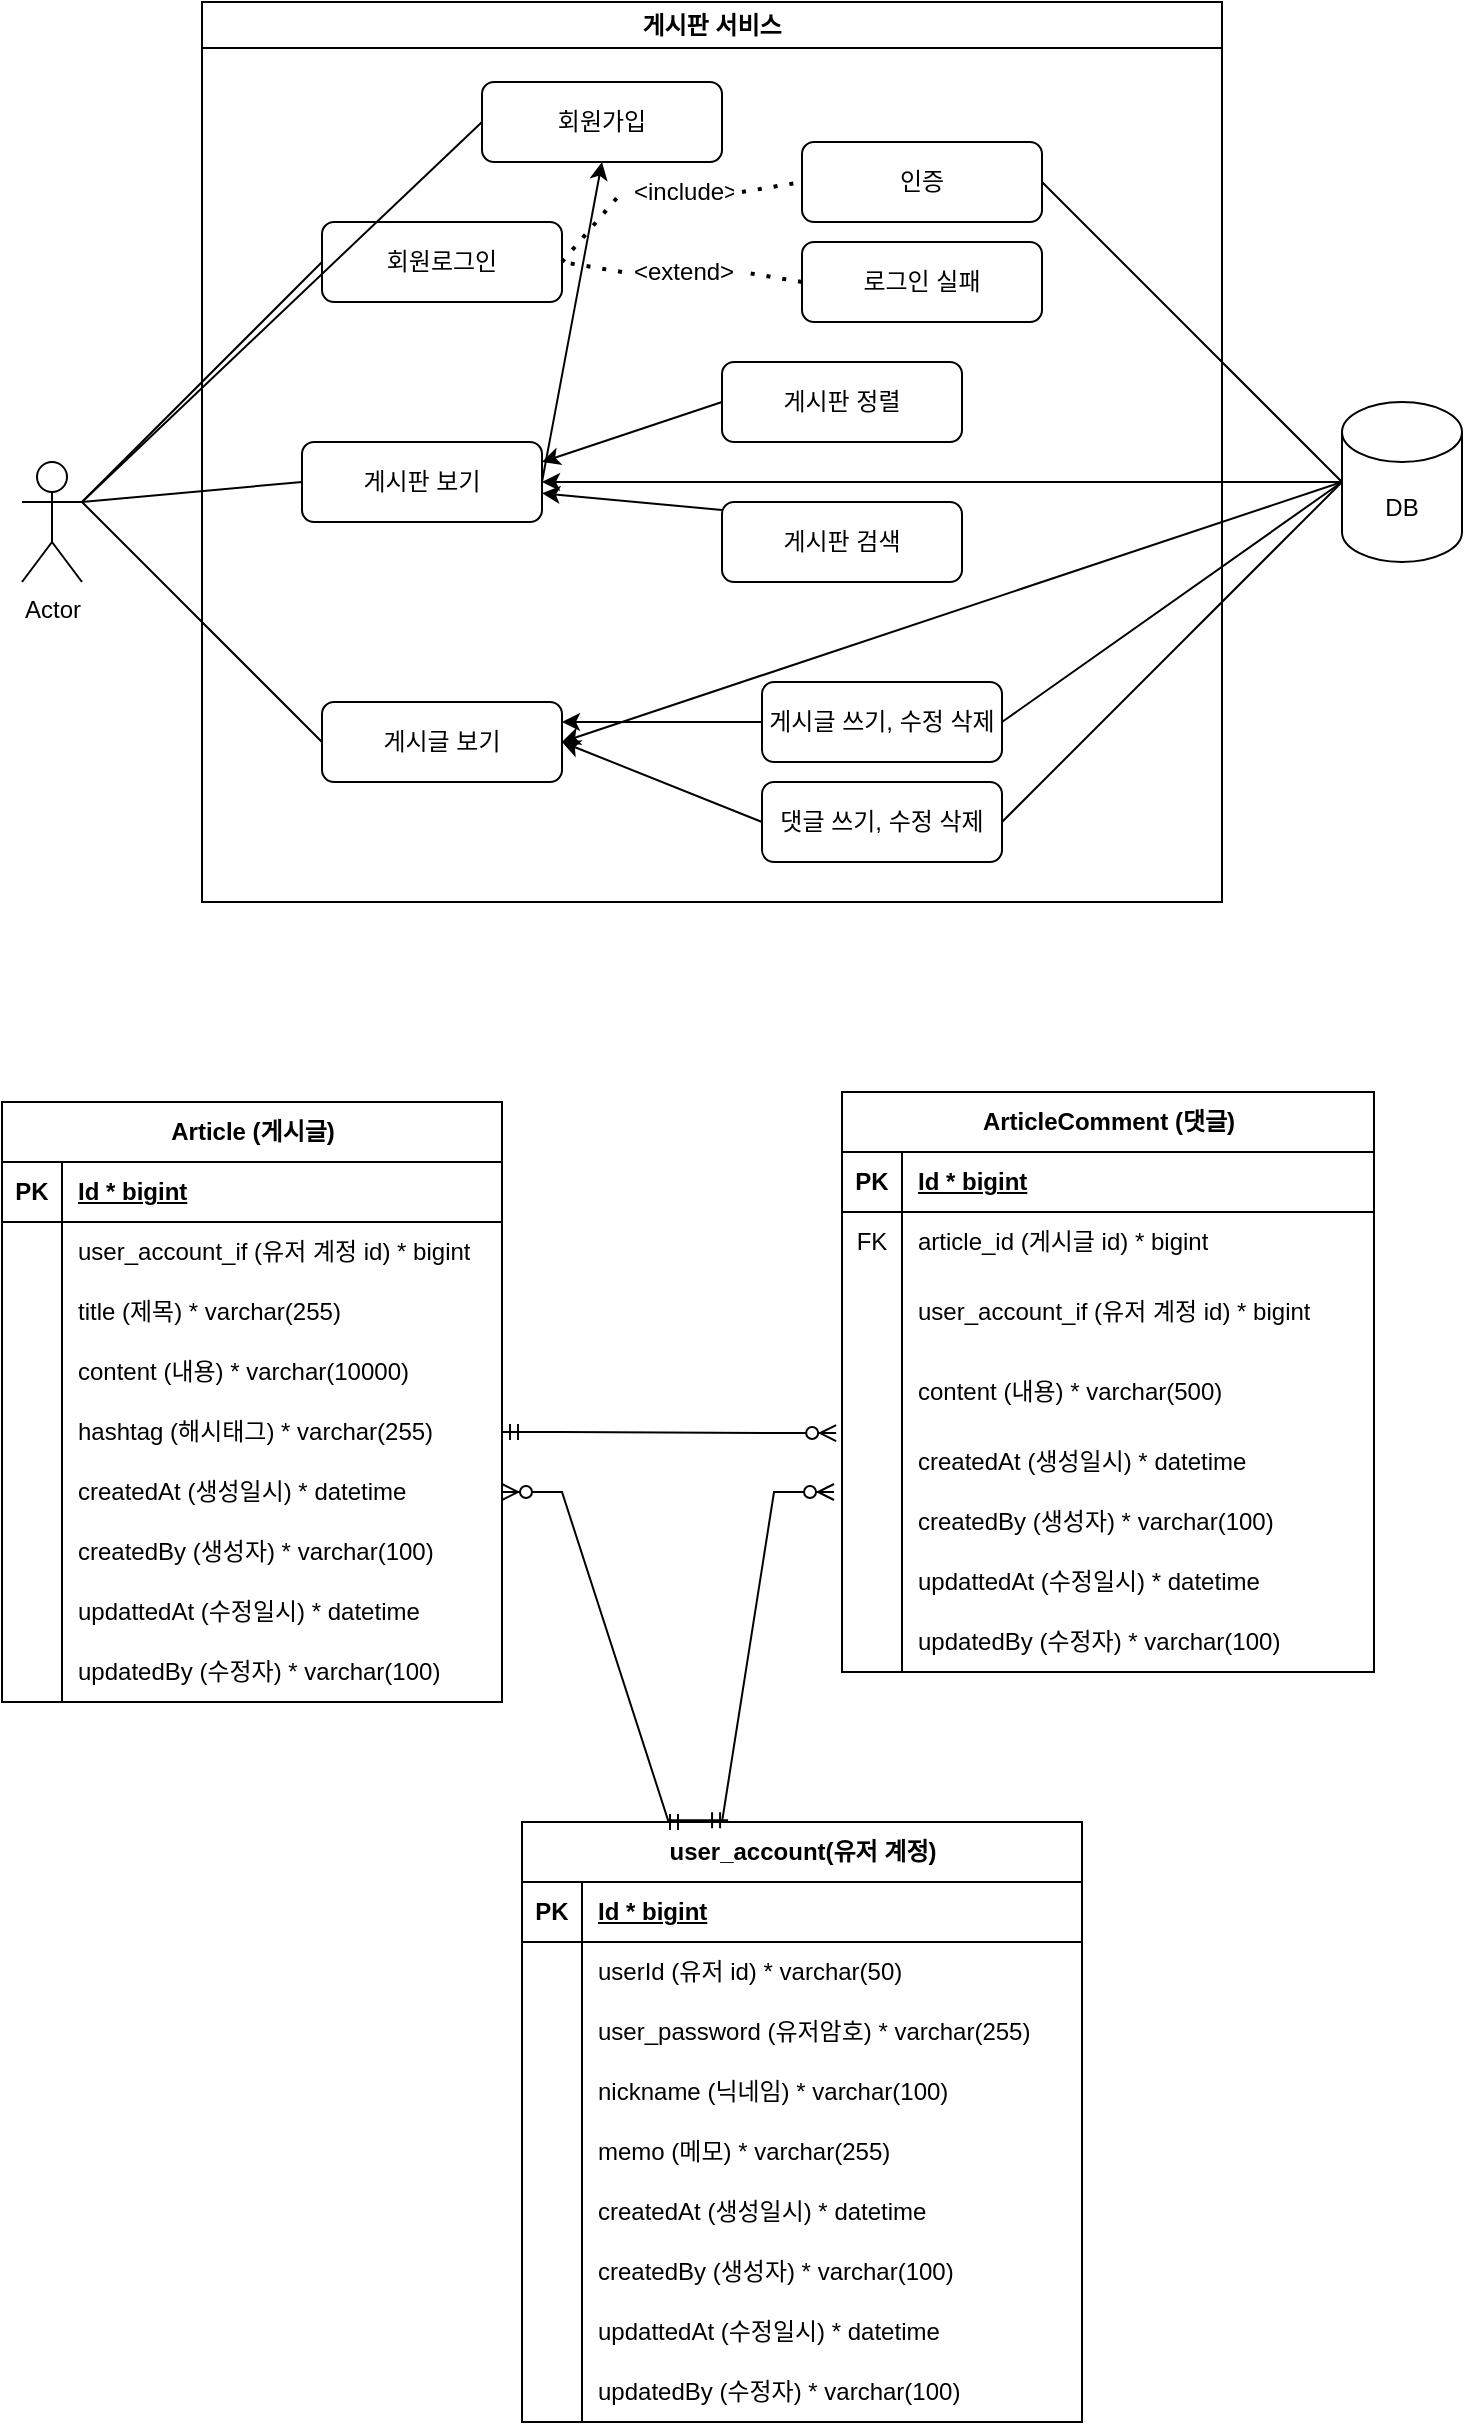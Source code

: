 <mxfile version="24.4.4" type="device">
  <diagram id="IQ_wWsigaF8db5w7CtNz" name="페이지-1">
    <mxGraphModel dx="984" dy="540" grid="1" gridSize="10" guides="1" tooltips="1" connect="1" arrows="1" fold="1" page="1" pageScale="1" pageWidth="827" pageHeight="1169" math="0" shadow="0">
      <root>
        <mxCell id="0" />
        <mxCell id="1" parent="0" />
        <mxCell id="a2yrJ9cz9xJ4PZKkkSbZ-1" value="Actor" style="shape=umlActor;verticalLabelPosition=bottom;verticalAlign=top;html=1;outlineConnect=0;" vertex="1" parent="1">
          <mxGeometry x="70" y="290" width="30" height="60" as="geometry" />
        </mxCell>
        <mxCell id="a2yrJ9cz9xJ4PZKkkSbZ-2" value="게시판 서비스" style="swimlane;whiteSpace=wrap;html=1;" vertex="1" parent="1">
          <mxGeometry x="160" y="60" width="510" height="450" as="geometry" />
        </mxCell>
        <mxCell id="a2yrJ9cz9xJ4PZKkkSbZ-3" value="회원가입" style="rounded=1;whiteSpace=wrap;html=1;" vertex="1" parent="a2yrJ9cz9xJ4PZKkkSbZ-2">
          <mxGeometry x="140" y="40" width="120" height="40" as="geometry" />
        </mxCell>
        <mxCell id="a2yrJ9cz9xJ4PZKkkSbZ-4" value="게시판 보기" style="rounded=1;whiteSpace=wrap;html=1;" vertex="1" parent="a2yrJ9cz9xJ4PZKkkSbZ-2">
          <mxGeometry x="50" y="220" width="120" height="40" as="geometry" />
        </mxCell>
        <mxCell id="a2yrJ9cz9xJ4PZKkkSbZ-5" value="로그인 실패" style="rounded=1;whiteSpace=wrap;html=1;" vertex="1" parent="a2yrJ9cz9xJ4PZKkkSbZ-2">
          <mxGeometry x="300" y="120" width="120" height="40" as="geometry" />
        </mxCell>
        <mxCell id="a2yrJ9cz9xJ4PZKkkSbZ-6" value="인증" style="rounded=1;whiteSpace=wrap;html=1;" vertex="1" parent="a2yrJ9cz9xJ4PZKkkSbZ-2">
          <mxGeometry x="300" y="70" width="120" height="40" as="geometry" />
        </mxCell>
        <mxCell id="a2yrJ9cz9xJ4PZKkkSbZ-7" style="edgeStyle=orthogonalEdgeStyle;rounded=0;orthogonalLoop=1;jettySize=auto;html=1;exitX=0.5;exitY=1;exitDx=0;exitDy=0;" edge="1" parent="a2yrJ9cz9xJ4PZKkkSbZ-2" source="a2yrJ9cz9xJ4PZKkkSbZ-5" target="a2yrJ9cz9xJ4PZKkkSbZ-5">
          <mxGeometry relative="1" as="geometry" />
        </mxCell>
        <mxCell id="a2yrJ9cz9xJ4PZKkkSbZ-14" value="게시판 정렬" style="rounded=1;whiteSpace=wrap;html=1;" vertex="1" parent="a2yrJ9cz9xJ4PZKkkSbZ-2">
          <mxGeometry x="260" y="180" width="120" height="40" as="geometry" />
        </mxCell>
        <mxCell id="a2yrJ9cz9xJ4PZKkkSbZ-15" value="게시판 검색" style="rounded=1;whiteSpace=wrap;html=1;" vertex="1" parent="a2yrJ9cz9xJ4PZKkkSbZ-2">
          <mxGeometry x="260" y="250" width="120" height="40" as="geometry" />
        </mxCell>
        <mxCell id="a2yrJ9cz9xJ4PZKkkSbZ-16" value="게시글 보기" style="rounded=1;whiteSpace=wrap;html=1;" vertex="1" parent="a2yrJ9cz9xJ4PZKkkSbZ-2">
          <mxGeometry x="60" y="350" width="120" height="40" as="geometry" />
        </mxCell>
        <mxCell id="a2yrJ9cz9xJ4PZKkkSbZ-17" value="게시글 쓰기, 수정 삭제" style="rounded=1;whiteSpace=wrap;html=1;" vertex="1" parent="a2yrJ9cz9xJ4PZKkkSbZ-2">
          <mxGeometry x="280" y="340" width="120" height="40" as="geometry" />
        </mxCell>
        <mxCell id="a2yrJ9cz9xJ4PZKkkSbZ-18" value="댓글 쓰기, 수정 삭제" style="rounded=1;whiteSpace=wrap;html=1;" vertex="1" parent="a2yrJ9cz9xJ4PZKkkSbZ-2">
          <mxGeometry x="280" y="390" width="120" height="40" as="geometry" />
        </mxCell>
        <mxCell id="a2yrJ9cz9xJ4PZKkkSbZ-23" value="회원로그인" style="rounded=1;whiteSpace=wrap;html=1;" vertex="1" parent="a2yrJ9cz9xJ4PZKkkSbZ-2">
          <mxGeometry x="60" y="110" width="120" height="40" as="geometry" />
        </mxCell>
        <mxCell id="a2yrJ9cz9xJ4PZKkkSbZ-26" value="" style="endArrow=none;dashed=1;html=1;dashPattern=1 3;strokeWidth=2;rounded=0;exitX=1;exitY=0.5;exitDx=0;exitDy=0;entryX=0;entryY=0.5;entryDx=0;entryDy=0;" edge="1" parent="a2yrJ9cz9xJ4PZKkkSbZ-2" source="a2yrJ9cz9xJ4PZKkkSbZ-27" target="a2yrJ9cz9xJ4PZKkkSbZ-6">
          <mxGeometry width="50" height="50" relative="1" as="geometry">
            <mxPoint x="120" y="250" as="sourcePoint" />
            <mxPoint x="170" y="200" as="targetPoint" />
          </mxGeometry>
        </mxCell>
        <mxCell id="a2yrJ9cz9xJ4PZKkkSbZ-27" value="&amp;lt;include&amp;gt;" style="text;strokeColor=none;fillColor=none;align=left;verticalAlign=middle;spacingLeft=4;spacingRight=4;overflow=hidden;points=[[0,0.5],[1,0.5]];portConstraint=eastwest;rotatable=0;whiteSpace=wrap;html=1;" vertex="1" parent="a2yrJ9cz9xJ4PZKkkSbZ-2">
          <mxGeometry x="210" y="80" width="60" height="30" as="geometry" />
        </mxCell>
        <mxCell id="a2yrJ9cz9xJ4PZKkkSbZ-28" value="" style="endArrow=none;dashed=1;html=1;dashPattern=1 3;strokeWidth=2;rounded=0;exitX=1;exitY=0.5;exitDx=0;exitDy=0;entryX=0;entryY=0.5;entryDx=0;entryDy=0;" edge="1" parent="a2yrJ9cz9xJ4PZKkkSbZ-2" source="a2yrJ9cz9xJ4PZKkkSbZ-23" target="a2yrJ9cz9xJ4PZKkkSbZ-27">
          <mxGeometry width="50" height="50" relative="1" as="geometry">
            <mxPoint x="450" y="170" as="sourcePoint" />
            <mxPoint x="570" y="130" as="targetPoint" />
          </mxGeometry>
        </mxCell>
        <mxCell id="a2yrJ9cz9xJ4PZKkkSbZ-29" value="" style="endArrow=none;dashed=1;html=1;dashPattern=1 3;strokeWidth=2;rounded=0;entryX=1;entryY=0.5;entryDx=0;entryDy=0;exitX=0;exitY=0.5;exitDx=0;exitDy=0;" edge="1" parent="a2yrJ9cz9xJ4PZKkkSbZ-2" source="a2yrJ9cz9xJ4PZKkkSbZ-30" target="a2yrJ9cz9xJ4PZKkkSbZ-23">
          <mxGeometry width="50" height="50" relative="1" as="geometry">
            <mxPoint x="120" y="250" as="sourcePoint" />
            <mxPoint x="170" y="200" as="targetPoint" />
          </mxGeometry>
        </mxCell>
        <mxCell id="a2yrJ9cz9xJ4PZKkkSbZ-30" value="&amp;lt;extend&amp;gt;" style="text;strokeColor=none;fillColor=none;align=left;verticalAlign=middle;spacingLeft=4;spacingRight=4;overflow=hidden;points=[[0,0.5],[1,0.5]];portConstraint=eastwest;rotatable=0;whiteSpace=wrap;html=1;" vertex="1" parent="a2yrJ9cz9xJ4PZKkkSbZ-2">
          <mxGeometry x="210" y="120" width="60" height="30" as="geometry" />
        </mxCell>
        <mxCell id="a2yrJ9cz9xJ4PZKkkSbZ-31" value="" style="endArrow=none;dashed=1;html=1;dashPattern=1 3;strokeWidth=2;rounded=0;entryX=1;entryY=0.5;entryDx=0;entryDy=0;exitX=0;exitY=0.5;exitDx=0;exitDy=0;" edge="1" parent="a2yrJ9cz9xJ4PZKkkSbZ-2" source="a2yrJ9cz9xJ4PZKkkSbZ-5" target="a2yrJ9cz9xJ4PZKkkSbZ-30">
          <mxGeometry width="50" height="50" relative="1" as="geometry">
            <mxPoint x="570" y="180" as="sourcePoint" />
            <mxPoint x="450" y="170" as="targetPoint" />
          </mxGeometry>
        </mxCell>
        <mxCell id="a2yrJ9cz9xJ4PZKkkSbZ-33" value="" style="endArrow=classic;html=1;rounded=0;entryX=0.5;entryY=1;entryDx=0;entryDy=0;exitX=1;exitY=0.5;exitDx=0;exitDy=0;" edge="1" parent="a2yrJ9cz9xJ4PZKkkSbZ-2" source="a2yrJ9cz9xJ4PZKkkSbZ-4" target="a2yrJ9cz9xJ4PZKkkSbZ-3">
          <mxGeometry width="50" height="50" relative="1" as="geometry">
            <mxPoint x="140" y="250" as="sourcePoint" />
            <mxPoint x="190" y="200" as="targetPoint" />
          </mxGeometry>
        </mxCell>
        <mxCell id="a2yrJ9cz9xJ4PZKkkSbZ-36" value="" style="endArrow=classic;html=1;rounded=0;exitX=0;exitY=0.5;exitDx=0;exitDy=0;" edge="1" parent="a2yrJ9cz9xJ4PZKkkSbZ-2" target="a2yrJ9cz9xJ4PZKkkSbZ-4">
          <mxGeometry width="50" height="50" relative="1" as="geometry">
            <mxPoint x="260" y="254" as="sourcePoint" />
            <mxPoint x="180" y="234" as="targetPoint" />
          </mxGeometry>
        </mxCell>
        <mxCell id="a2yrJ9cz9xJ4PZKkkSbZ-35" value="" style="endArrow=classic;html=1;rounded=0;exitX=0;exitY=0.5;exitDx=0;exitDy=0;" edge="1" parent="a2yrJ9cz9xJ4PZKkkSbZ-2" source="a2yrJ9cz9xJ4PZKkkSbZ-14">
          <mxGeometry width="50" height="50" relative="1" as="geometry">
            <mxPoint x="140" y="250" as="sourcePoint" />
            <mxPoint x="170" y="230" as="targetPoint" />
          </mxGeometry>
        </mxCell>
        <mxCell id="a2yrJ9cz9xJ4PZKkkSbZ-37" value="" style="endArrow=classic;html=1;rounded=0;exitX=0;exitY=0.5;exitDx=0;exitDy=0;entryX=1;entryY=0.25;entryDx=0;entryDy=0;" edge="1" parent="a2yrJ9cz9xJ4PZKkkSbZ-2" source="a2yrJ9cz9xJ4PZKkkSbZ-17" target="a2yrJ9cz9xJ4PZKkkSbZ-16">
          <mxGeometry width="50" height="50" relative="1" as="geometry">
            <mxPoint x="160" y="260" as="sourcePoint" />
            <mxPoint x="210" y="210" as="targetPoint" />
          </mxGeometry>
        </mxCell>
        <mxCell id="a2yrJ9cz9xJ4PZKkkSbZ-38" value="" style="endArrow=classic;html=1;rounded=0;exitX=0;exitY=0.5;exitDx=0;exitDy=0;entryX=1;entryY=0.5;entryDx=0;entryDy=0;" edge="1" parent="a2yrJ9cz9xJ4PZKkkSbZ-2" source="a2yrJ9cz9xJ4PZKkkSbZ-18" target="a2yrJ9cz9xJ4PZKkkSbZ-16">
          <mxGeometry width="50" height="50" relative="1" as="geometry">
            <mxPoint x="160" y="260" as="sourcePoint" />
            <mxPoint x="210" y="210" as="targetPoint" />
          </mxGeometry>
        </mxCell>
        <mxCell id="a2yrJ9cz9xJ4PZKkkSbZ-19" value="" style="endArrow=none;html=1;rounded=0;entryX=0;entryY=0.5;entryDx=0;entryDy=0;exitX=1;exitY=0.333;exitDx=0;exitDy=0;exitPerimeter=0;" edge="1" parent="1" source="a2yrJ9cz9xJ4PZKkkSbZ-1" target="a2yrJ9cz9xJ4PZKkkSbZ-3">
          <mxGeometry width="50" height="50" relative="1" as="geometry">
            <mxPoint x="120" y="320" as="sourcePoint" />
            <mxPoint x="370" y="270" as="targetPoint" />
          </mxGeometry>
        </mxCell>
        <mxCell id="a2yrJ9cz9xJ4PZKkkSbZ-20" value="" style="endArrow=none;html=1;rounded=0;exitX=1;exitY=0.333;exitDx=0;exitDy=0;exitPerimeter=0;entryX=0;entryY=0.5;entryDx=0;entryDy=0;" edge="1" parent="1" source="a2yrJ9cz9xJ4PZKkkSbZ-1" target="a2yrJ9cz9xJ4PZKkkSbZ-4">
          <mxGeometry width="50" height="50" relative="1" as="geometry">
            <mxPoint x="120" y="320" as="sourcePoint" />
            <mxPoint x="230" y="320" as="targetPoint" />
          </mxGeometry>
        </mxCell>
        <mxCell id="a2yrJ9cz9xJ4PZKkkSbZ-21" value="" style="endArrow=none;html=1;rounded=0;entryX=0;entryY=0.5;entryDx=0;entryDy=0;" edge="1" parent="1" target="a2yrJ9cz9xJ4PZKkkSbZ-16">
          <mxGeometry width="50" height="50" relative="1" as="geometry">
            <mxPoint x="100" y="310" as="sourcePoint" />
            <mxPoint x="370" y="270" as="targetPoint" />
          </mxGeometry>
        </mxCell>
        <mxCell id="a2yrJ9cz9xJ4PZKkkSbZ-24" value="" style="endArrow=none;html=1;rounded=0;entryX=0;entryY=0.5;entryDx=0;entryDy=0;" edge="1" parent="1" target="a2yrJ9cz9xJ4PZKkkSbZ-23">
          <mxGeometry width="50" height="50" relative="1" as="geometry">
            <mxPoint x="100" y="310" as="sourcePoint" />
            <mxPoint x="370" y="270" as="targetPoint" />
          </mxGeometry>
        </mxCell>
        <mxCell id="a2yrJ9cz9xJ4PZKkkSbZ-46" style="edgeStyle=orthogonalEdgeStyle;rounded=0;orthogonalLoop=1;jettySize=auto;html=1;exitX=0;exitY=0.5;exitDx=0;exitDy=0;exitPerimeter=0;" edge="1" parent="1" source="a2yrJ9cz9xJ4PZKkkSbZ-41">
          <mxGeometry relative="1" as="geometry">
            <mxPoint x="330" y="300" as="targetPoint" />
          </mxGeometry>
        </mxCell>
        <mxCell id="a2yrJ9cz9xJ4PZKkkSbZ-41" value="DB" style="shape=cylinder3;whiteSpace=wrap;html=1;boundedLbl=1;backgroundOutline=1;size=15;" vertex="1" parent="1">
          <mxGeometry x="730" y="260" width="60" height="80" as="geometry" />
        </mxCell>
        <mxCell id="a2yrJ9cz9xJ4PZKkkSbZ-43" value="" style="endArrow=none;html=1;rounded=0;exitX=0;exitY=0.5;exitDx=0;exitDy=0;exitPerimeter=0;entryX=1;entryY=0.5;entryDx=0;entryDy=0;" edge="1" parent="1" source="a2yrJ9cz9xJ4PZKkkSbZ-41" target="a2yrJ9cz9xJ4PZKkkSbZ-6">
          <mxGeometry width="50" height="50" relative="1" as="geometry">
            <mxPoint x="390" y="280" as="sourcePoint" />
            <mxPoint x="440" y="230" as="targetPoint" />
          </mxGeometry>
        </mxCell>
        <mxCell id="a2yrJ9cz9xJ4PZKkkSbZ-47" value="" style="endArrow=classic;html=1;rounded=0;exitX=0;exitY=0.5;exitDx=0;exitDy=0;exitPerimeter=0;entryX=1;entryY=0.5;entryDx=0;entryDy=0;" edge="1" parent="1" source="a2yrJ9cz9xJ4PZKkkSbZ-41" target="a2yrJ9cz9xJ4PZKkkSbZ-16">
          <mxGeometry width="50" height="50" relative="1" as="geometry">
            <mxPoint x="390" y="280" as="sourcePoint" />
            <mxPoint x="440" y="230" as="targetPoint" />
          </mxGeometry>
        </mxCell>
        <mxCell id="a2yrJ9cz9xJ4PZKkkSbZ-48" value="" style="endArrow=none;html=1;rounded=0;exitX=1;exitY=0.5;exitDx=0;exitDy=0;entryX=0;entryY=0.5;entryDx=0;entryDy=0;entryPerimeter=0;" edge="1" parent="1" source="a2yrJ9cz9xJ4PZKkkSbZ-17" target="a2yrJ9cz9xJ4PZKkkSbZ-41">
          <mxGeometry width="50" height="50" relative="1" as="geometry">
            <mxPoint x="390" y="280" as="sourcePoint" />
            <mxPoint x="440" y="230" as="targetPoint" />
          </mxGeometry>
        </mxCell>
        <mxCell id="a2yrJ9cz9xJ4PZKkkSbZ-49" value="" style="endArrow=none;html=1;rounded=0;exitX=1;exitY=0.5;exitDx=0;exitDy=0;entryX=0;entryY=0.5;entryDx=0;entryDy=0;entryPerimeter=0;" edge="1" parent="1" source="a2yrJ9cz9xJ4PZKkkSbZ-18" target="a2yrJ9cz9xJ4PZKkkSbZ-41">
          <mxGeometry width="50" height="50" relative="1" as="geometry">
            <mxPoint x="540" y="390" as="sourcePoint" />
            <mxPoint x="730" y="310" as="targetPoint" />
          </mxGeometry>
        </mxCell>
        <mxCell id="a2yrJ9cz9xJ4PZKkkSbZ-52" value="Article (게시글)" style="shape=table;startSize=30;container=1;collapsible=1;childLayout=tableLayout;fixedRows=1;rowLines=0;fontStyle=1;align=center;resizeLast=1;html=1;" vertex="1" parent="1">
          <mxGeometry x="60" y="610" width="250" height="300" as="geometry" />
        </mxCell>
        <mxCell id="a2yrJ9cz9xJ4PZKkkSbZ-53" value="" style="shape=tableRow;horizontal=0;startSize=0;swimlaneHead=0;swimlaneBody=0;fillColor=none;collapsible=0;dropTarget=0;points=[[0,0.5],[1,0.5]];portConstraint=eastwest;top=0;left=0;right=0;bottom=1;" vertex="1" parent="a2yrJ9cz9xJ4PZKkkSbZ-52">
          <mxGeometry y="30" width="250" height="30" as="geometry" />
        </mxCell>
        <mxCell id="a2yrJ9cz9xJ4PZKkkSbZ-54" value="PK" style="shape=partialRectangle;connectable=0;fillColor=none;top=0;left=0;bottom=0;right=0;fontStyle=1;overflow=hidden;whiteSpace=wrap;html=1;" vertex="1" parent="a2yrJ9cz9xJ4PZKkkSbZ-53">
          <mxGeometry width="30" height="30" as="geometry">
            <mxRectangle width="30" height="30" as="alternateBounds" />
          </mxGeometry>
        </mxCell>
        <mxCell id="a2yrJ9cz9xJ4PZKkkSbZ-55" value="Id * bigint" style="shape=partialRectangle;connectable=0;fillColor=none;top=0;left=0;bottom=0;right=0;align=left;spacingLeft=6;fontStyle=5;overflow=hidden;whiteSpace=wrap;html=1;" vertex="1" parent="a2yrJ9cz9xJ4PZKkkSbZ-53">
          <mxGeometry x="30" width="220" height="30" as="geometry">
            <mxRectangle width="220" height="30" as="alternateBounds" />
          </mxGeometry>
        </mxCell>
        <mxCell id="a2yrJ9cz9xJ4PZKkkSbZ-56" value="" style="shape=tableRow;horizontal=0;startSize=0;swimlaneHead=0;swimlaneBody=0;fillColor=none;collapsible=0;dropTarget=0;points=[[0,0.5],[1,0.5]];portConstraint=eastwest;top=0;left=0;right=0;bottom=0;" vertex="1" parent="a2yrJ9cz9xJ4PZKkkSbZ-52">
          <mxGeometry y="60" width="250" height="30" as="geometry" />
        </mxCell>
        <mxCell id="a2yrJ9cz9xJ4PZKkkSbZ-57" value="" style="shape=partialRectangle;connectable=0;fillColor=none;top=0;left=0;bottom=0;right=0;editable=1;overflow=hidden;whiteSpace=wrap;html=1;" vertex="1" parent="a2yrJ9cz9xJ4PZKkkSbZ-56">
          <mxGeometry width="30" height="30" as="geometry">
            <mxRectangle width="30" height="30" as="alternateBounds" />
          </mxGeometry>
        </mxCell>
        <mxCell id="a2yrJ9cz9xJ4PZKkkSbZ-58" value="user_account_if (유저 계정 id) * bigint" style="shape=partialRectangle;connectable=0;fillColor=none;top=0;left=0;bottom=0;right=0;align=left;spacingLeft=6;overflow=hidden;whiteSpace=wrap;html=1;" vertex="1" parent="a2yrJ9cz9xJ4PZKkkSbZ-56">
          <mxGeometry x="30" width="220" height="30" as="geometry">
            <mxRectangle width="220" height="30" as="alternateBounds" />
          </mxGeometry>
        </mxCell>
        <mxCell id="a2yrJ9cz9xJ4PZKkkSbZ-144" value="" style="shape=tableRow;horizontal=0;startSize=0;swimlaneHead=0;swimlaneBody=0;fillColor=none;collapsible=0;dropTarget=0;points=[[0,0.5],[1,0.5]];portConstraint=eastwest;top=0;left=0;right=0;bottom=0;" vertex="1" parent="a2yrJ9cz9xJ4PZKkkSbZ-52">
          <mxGeometry y="90" width="250" height="30" as="geometry" />
        </mxCell>
        <mxCell id="a2yrJ9cz9xJ4PZKkkSbZ-145" value="" style="shape=partialRectangle;connectable=0;fillColor=none;top=0;left=0;bottom=0;right=0;editable=1;overflow=hidden;whiteSpace=wrap;html=1;" vertex="1" parent="a2yrJ9cz9xJ4PZKkkSbZ-144">
          <mxGeometry width="30" height="30" as="geometry">
            <mxRectangle width="30" height="30" as="alternateBounds" />
          </mxGeometry>
        </mxCell>
        <mxCell id="a2yrJ9cz9xJ4PZKkkSbZ-146" value="title (제목) * varchar(255)" style="shape=partialRectangle;connectable=0;fillColor=none;top=0;left=0;bottom=0;right=0;align=left;spacingLeft=6;overflow=hidden;whiteSpace=wrap;html=1;" vertex="1" parent="a2yrJ9cz9xJ4PZKkkSbZ-144">
          <mxGeometry x="30" width="220" height="30" as="geometry">
            <mxRectangle width="220" height="30" as="alternateBounds" />
          </mxGeometry>
        </mxCell>
        <mxCell id="a2yrJ9cz9xJ4PZKkkSbZ-59" value="" style="shape=tableRow;horizontal=0;startSize=0;swimlaneHead=0;swimlaneBody=0;fillColor=none;collapsible=0;dropTarget=0;points=[[0,0.5],[1,0.5]];portConstraint=eastwest;top=0;left=0;right=0;bottom=0;" vertex="1" parent="a2yrJ9cz9xJ4PZKkkSbZ-52">
          <mxGeometry y="120" width="250" height="30" as="geometry" />
        </mxCell>
        <mxCell id="a2yrJ9cz9xJ4PZKkkSbZ-60" value="" style="shape=partialRectangle;connectable=0;fillColor=none;top=0;left=0;bottom=0;right=0;editable=1;overflow=hidden;whiteSpace=wrap;html=1;" vertex="1" parent="a2yrJ9cz9xJ4PZKkkSbZ-59">
          <mxGeometry width="30" height="30" as="geometry">
            <mxRectangle width="30" height="30" as="alternateBounds" />
          </mxGeometry>
        </mxCell>
        <mxCell id="a2yrJ9cz9xJ4PZKkkSbZ-61" value="content (내용) * varchar(10000)" style="shape=partialRectangle;connectable=0;fillColor=none;top=0;left=0;bottom=0;right=0;align=left;spacingLeft=6;overflow=hidden;whiteSpace=wrap;html=1;" vertex="1" parent="a2yrJ9cz9xJ4PZKkkSbZ-59">
          <mxGeometry x="30" width="220" height="30" as="geometry">
            <mxRectangle width="220" height="30" as="alternateBounds" />
          </mxGeometry>
        </mxCell>
        <mxCell id="a2yrJ9cz9xJ4PZKkkSbZ-62" value="" style="shape=tableRow;horizontal=0;startSize=0;swimlaneHead=0;swimlaneBody=0;fillColor=none;collapsible=0;dropTarget=0;points=[[0,0.5],[1,0.5]];portConstraint=eastwest;top=0;left=0;right=0;bottom=0;" vertex="1" parent="a2yrJ9cz9xJ4PZKkkSbZ-52">
          <mxGeometry y="150" width="250" height="30" as="geometry" />
        </mxCell>
        <mxCell id="a2yrJ9cz9xJ4PZKkkSbZ-63" value="" style="shape=partialRectangle;connectable=0;fillColor=none;top=0;left=0;bottom=0;right=0;editable=1;overflow=hidden;whiteSpace=wrap;html=1;" vertex="1" parent="a2yrJ9cz9xJ4PZKkkSbZ-62">
          <mxGeometry width="30" height="30" as="geometry">
            <mxRectangle width="30" height="30" as="alternateBounds" />
          </mxGeometry>
        </mxCell>
        <mxCell id="a2yrJ9cz9xJ4PZKkkSbZ-64" value="hashtag (해시태그) * varchar(255)" style="shape=partialRectangle;connectable=0;fillColor=none;top=0;left=0;bottom=0;right=0;align=left;spacingLeft=6;overflow=hidden;whiteSpace=wrap;html=1;" vertex="1" parent="a2yrJ9cz9xJ4PZKkkSbZ-62">
          <mxGeometry x="30" width="220" height="30" as="geometry">
            <mxRectangle width="220" height="30" as="alternateBounds" />
          </mxGeometry>
        </mxCell>
        <mxCell id="a2yrJ9cz9xJ4PZKkkSbZ-65" value="" style="shape=tableRow;horizontal=0;startSize=0;swimlaneHead=0;swimlaneBody=0;fillColor=none;collapsible=0;dropTarget=0;points=[[0,0.5],[1,0.5]];portConstraint=eastwest;top=0;left=0;right=0;bottom=0;" vertex="1" parent="a2yrJ9cz9xJ4PZKkkSbZ-52">
          <mxGeometry y="180" width="250" height="30" as="geometry" />
        </mxCell>
        <mxCell id="a2yrJ9cz9xJ4PZKkkSbZ-66" value="" style="shape=partialRectangle;connectable=0;fillColor=none;top=0;left=0;bottom=0;right=0;editable=1;overflow=hidden;whiteSpace=wrap;html=1;" vertex="1" parent="a2yrJ9cz9xJ4PZKkkSbZ-65">
          <mxGeometry width="30" height="30" as="geometry">
            <mxRectangle width="30" height="30" as="alternateBounds" />
          </mxGeometry>
        </mxCell>
        <mxCell id="a2yrJ9cz9xJ4PZKkkSbZ-67" value="createdAt (생성일시) * datetime" style="shape=partialRectangle;connectable=0;fillColor=none;top=0;left=0;bottom=0;right=0;align=left;spacingLeft=6;overflow=hidden;whiteSpace=wrap;html=1;" vertex="1" parent="a2yrJ9cz9xJ4PZKkkSbZ-65">
          <mxGeometry x="30" width="220" height="30" as="geometry">
            <mxRectangle width="220" height="30" as="alternateBounds" />
          </mxGeometry>
        </mxCell>
        <mxCell id="a2yrJ9cz9xJ4PZKkkSbZ-68" value="" style="shape=tableRow;horizontal=0;startSize=0;swimlaneHead=0;swimlaneBody=0;fillColor=none;collapsible=0;dropTarget=0;points=[[0,0.5],[1,0.5]];portConstraint=eastwest;top=0;left=0;right=0;bottom=0;" vertex="1" parent="a2yrJ9cz9xJ4PZKkkSbZ-52">
          <mxGeometry y="210" width="250" height="30" as="geometry" />
        </mxCell>
        <mxCell id="a2yrJ9cz9xJ4PZKkkSbZ-69" value="" style="shape=partialRectangle;connectable=0;fillColor=none;top=0;left=0;bottom=0;right=0;editable=1;overflow=hidden;whiteSpace=wrap;html=1;" vertex="1" parent="a2yrJ9cz9xJ4PZKkkSbZ-68">
          <mxGeometry width="30" height="30" as="geometry">
            <mxRectangle width="30" height="30" as="alternateBounds" />
          </mxGeometry>
        </mxCell>
        <mxCell id="a2yrJ9cz9xJ4PZKkkSbZ-70" value="createdBy (생성자) * varchar(100)" style="shape=partialRectangle;connectable=0;fillColor=none;top=0;left=0;bottom=0;right=0;align=left;spacingLeft=6;overflow=hidden;whiteSpace=wrap;html=1;" vertex="1" parent="a2yrJ9cz9xJ4PZKkkSbZ-68">
          <mxGeometry x="30" width="220" height="30" as="geometry">
            <mxRectangle width="220" height="30" as="alternateBounds" />
          </mxGeometry>
        </mxCell>
        <mxCell id="a2yrJ9cz9xJ4PZKkkSbZ-71" value="" style="shape=tableRow;horizontal=0;startSize=0;swimlaneHead=0;swimlaneBody=0;fillColor=none;collapsible=0;dropTarget=0;points=[[0,0.5],[1,0.5]];portConstraint=eastwest;top=0;left=0;right=0;bottom=0;" vertex="1" parent="a2yrJ9cz9xJ4PZKkkSbZ-52">
          <mxGeometry y="240" width="250" height="30" as="geometry" />
        </mxCell>
        <mxCell id="a2yrJ9cz9xJ4PZKkkSbZ-72" value="" style="shape=partialRectangle;connectable=0;fillColor=none;top=0;left=0;bottom=0;right=0;editable=1;overflow=hidden;whiteSpace=wrap;html=1;" vertex="1" parent="a2yrJ9cz9xJ4PZKkkSbZ-71">
          <mxGeometry width="30" height="30" as="geometry">
            <mxRectangle width="30" height="30" as="alternateBounds" />
          </mxGeometry>
        </mxCell>
        <mxCell id="a2yrJ9cz9xJ4PZKkkSbZ-73" value="updattedAt (수정일시) * datetime" style="shape=partialRectangle;connectable=0;fillColor=none;top=0;left=0;bottom=0;right=0;align=left;spacingLeft=6;overflow=hidden;whiteSpace=wrap;html=1;" vertex="1" parent="a2yrJ9cz9xJ4PZKkkSbZ-71">
          <mxGeometry x="30" width="220" height="30" as="geometry">
            <mxRectangle width="220" height="30" as="alternateBounds" />
          </mxGeometry>
        </mxCell>
        <mxCell id="a2yrJ9cz9xJ4PZKkkSbZ-74" value="" style="shape=tableRow;horizontal=0;startSize=0;swimlaneHead=0;swimlaneBody=0;fillColor=none;collapsible=0;dropTarget=0;points=[[0,0.5],[1,0.5]];portConstraint=eastwest;top=0;left=0;right=0;bottom=0;" vertex="1" parent="a2yrJ9cz9xJ4PZKkkSbZ-52">
          <mxGeometry y="270" width="250" height="30" as="geometry" />
        </mxCell>
        <mxCell id="a2yrJ9cz9xJ4PZKkkSbZ-75" value="" style="shape=partialRectangle;connectable=0;fillColor=none;top=0;left=0;bottom=0;right=0;editable=1;overflow=hidden;whiteSpace=wrap;html=1;" vertex="1" parent="a2yrJ9cz9xJ4PZKkkSbZ-74">
          <mxGeometry width="30" height="30" as="geometry">
            <mxRectangle width="30" height="30" as="alternateBounds" />
          </mxGeometry>
        </mxCell>
        <mxCell id="a2yrJ9cz9xJ4PZKkkSbZ-76" value="updatedBy (수정자) * varchar(100)" style="shape=partialRectangle;connectable=0;fillColor=none;top=0;left=0;bottom=0;right=0;align=left;spacingLeft=6;overflow=hidden;whiteSpace=wrap;html=1;" vertex="1" parent="a2yrJ9cz9xJ4PZKkkSbZ-74">
          <mxGeometry x="30" width="220" height="30" as="geometry">
            <mxRectangle width="220" height="30" as="alternateBounds" />
          </mxGeometry>
        </mxCell>
        <mxCell id="a2yrJ9cz9xJ4PZKkkSbZ-77" value="ArticleComment (댓글)" style="shape=table;startSize=30;container=1;collapsible=1;childLayout=tableLayout;fixedRows=1;rowLines=0;fontStyle=1;align=center;resizeLast=1;html=1;" vertex="1" parent="1">
          <mxGeometry x="480" y="605" width="266" height="290" as="geometry" />
        </mxCell>
        <mxCell id="a2yrJ9cz9xJ4PZKkkSbZ-78" value="" style="shape=tableRow;horizontal=0;startSize=0;swimlaneHead=0;swimlaneBody=0;fillColor=none;collapsible=0;dropTarget=0;points=[[0,0.5],[1,0.5]];portConstraint=eastwest;top=0;left=0;right=0;bottom=1;" vertex="1" parent="a2yrJ9cz9xJ4PZKkkSbZ-77">
          <mxGeometry y="30" width="266" height="30" as="geometry" />
        </mxCell>
        <mxCell id="a2yrJ9cz9xJ4PZKkkSbZ-79" value="PK" style="shape=partialRectangle;connectable=0;fillColor=none;top=0;left=0;bottom=0;right=0;fontStyle=1;overflow=hidden;whiteSpace=wrap;html=1;" vertex="1" parent="a2yrJ9cz9xJ4PZKkkSbZ-78">
          <mxGeometry width="30" height="30" as="geometry">
            <mxRectangle width="30" height="30" as="alternateBounds" />
          </mxGeometry>
        </mxCell>
        <mxCell id="a2yrJ9cz9xJ4PZKkkSbZ-80" value="Id * bigint" style="shape=partialRectangle;connectable=0;fillColor=none;top=0;left=0;bottom=0;right=0;align=left;spacingLeft=6;fontStyle=5;overflow=hidden;whiteSpace=wrap;html=1;" vertex="1" parent="a2yrJ9cz9xJ4PZKkkSbZ-78">
          <mxGeometry x="30" width="236" height="30" as="geometry">
            <mxRectangle width="236" height="30" as="alternateBounds" />
          </mxGeometry>
        </mxCell>
        <mxCell id="a2yrJ9cz9xJ4PZKkkSbZ-81" value="" style="shape=tableRow;horizontal=0;startSize=0;swimlaneHead=0;swimlaneBody=0;fillColor=none;collapsible=0;dropTarget=0;points=[[0,0.5],[1,0.5]];portConstraint=eastwest;top=0;left=0;right=0;bottom=0;" vertex="1" parent="a2yrJ9cz9xJ4PZKkkSbZ-77">
          <mxGeometry y="60" width="266" height="30" as="geometry" />
        </mxCell>
        <mxCell id="a2yrJ9cz9xJ4PZKkkSbZ-82" value="FK" style="shape=partialRectangle;connectable=0;fillColor=none;top=0;left=0;bottom=0;right=0;editable=1;overflow=hidden;whiteSpace=wrap;html=1;" vertex="1" parent="a2yrJ9cz9xJ4PZKkkSbZ-81">
          <mxGeometry width="30" height="30" as="geometry">
            <mxRectangle width="30" height="30" as="alternateBounds" />
          </mxGeometry>
        </mxCell>
        <mxCell id="a2yrJ9cz9xJ4PZKkkSbZ-83" value="article_id (게시글 id) * bigint" style="shape=partialRectangle;connectable=0;fillColor=none;top=0;left=0;bottom=0;right=0;align=left;spacingLeft=6;overflow=hidden;whiteSpace=wrap;html=1;" vertex="1" parent="a2yrJ9cz9xJ4PZKkkSbZ-81">
          <mxGeometry x="30" width="236" height="30" as="geometry">
            <mxRectangle width="236" height="30" as="alternateBounds" />
          </mxGeometry>
        </mxCell>
        <mxCell id="a2yrJ9cz9xJ4PZKkkSbZ-84" value="" style="shape=tableRow;horizontal=0;startSize=0;swimlaneHead=0;swimlaneBody=0;fillColor=none;collapsible=0;dropTarget=0;points=[[0,0.5],[1,0.5]];portConstraint=eastwest;top=0;left=0;right=0;bottom=0;" vertex="1" parent="a2yrJ9cz9xJ4PZKkkSbZ-77">
          <mxGeometry y="90" width="266" height="40" as="geometry" />
        </mxCell>
        <mxCell id="a2yrJ9cz9xJ4PZKkkSbZ-85" value="" style="shape=partialRectangle;connectable=0;fillColor=none;top=0;left=0;bottom=0;right=0;editable=1;overflow=hidden;whiteSpace=wrap;html=1;" vertex="1" parent="a2yrJ9cz9xJ4PZKkkSbZ-84">
          <mxGeometry width="30" height="40" as="geometry">
            <mxRectangle width="30" height="40" as="alternateBounds" />
          </mxGeometry>
        </mxCell>
        <mxCell id="a2yrJ9cz9xJ4PZKkkSbZ-86" value="user_account_if (유저 계정 id) * bigint" style="shape=partialRectangle;connectable=0;fillColor=none;top=0;left=0;bottom=0;right=0;align=left;spacingLeft=6;overflow=hidden;whiteSpace=wrap;html=1;" vertex="1" parent="a2yrJ9cz9xJ4PZKkkSbZ-84">
          <mxGeometry x="30" width="236" height="40" as="geometry">
            <mxRectangle width="236" height="40" as="alternateBounds" />
          </mxGeometry>
        </mxCell>
        <mxCell id="a2yrJ9cz9xJ4PZKkkSbZ-147" value="" style="shape=tableRow;horizontal=0;startSize=0;swimlaneHead=0;swimlaneBody=0;fillColor=none;collapsible=0;dropTarget=0;points=[[0,0.5],[1,0.5]];portConstraint=eastwest;top=0;left=0;right=0;bottom=0;" vertex="1" parent="a2yrJ9cz9xJ4PZKkkSbZ-77">
          <mxGeometry y="130" width="266" height="40" as="geometry" />
        </mxCell>
        <mxCell id="a2yrJ9cz9xJ4PZKkkSbZ-148" value="" style="shape=partialRectangle;connectable=0;fillColor=none;top=0;left=0;bottom=0;right=0;editable=1;overflow=hidden;whiteSpace=wrap;html=1;" vertex="1" parent="a2yrJ9cz9xJ4PZKkkSbZ-147">
          <mxGeometry width="30" height="40" as="geometry">
            <mxRectangle width="30" height="40" as="alternateBounds" />
          </mxGeometry>
        </mxCell>
        <mxCell id="a2yrJ9cz9xJ4PZKkkSbZ-149" value="content (내용) * varchar(500)" style="shape=partialRectangle;connectable=0;fillColor=none;top=0;left=0;bottom=0;right=0;align=left;spacingLeft=6;overflow=hidden;whiteSpace=wrap;html=1;" vertex="1" parent="a2yrJ9cz9xJ4PZKkkSbZ-147">
          <mxGeometry x="30" width="236" height="40" as="geometry">
            <mxRectangle width="236" height="40" as="alternateBounds" />
          </mxGeometry>
        </mxCell>
        <mxCell id="a2yrJ9cz9xJ4PZKkkSbZ-90" value="" style="shape=tableRow;horizontal=0;startSize=0;swimlaneHead=0;swimlaneBody=0;fillColor=none;collapsible=0;dropTarget=0;points=[[0,0.5],[1,0.5]];portConstraint=eastwest;top=0;left=0;right=0;bottom=0;" vertex="1" parent="a2yrJ9cz9xJ4PZKkkSbZ-77">
          <mxGeometry y="170" width="266" height="30" as="geometry" />
        </mxCell>
        <mxCell id="a2yrJ9cz9xJ4PZKkkSbZ-91" value="" style="shape=partialRectangle;connectable=0;fillColor=none;top=0;left=0;bottom=0;right=0;editable=1;overflow=hidden;whiteSpace=wrap;html=1;" vertex="1" parent="a2yrJ9cz9xJ4PZKkkSbZ-90">
          <mxGeometry width="30" height="30" as="geometry">
            <mxRectangle width="30" height="30" as="alternateBounds" />
          </mxGeometry>
        </mxCell>
        <mxCell id="a2yrJ9cz9xJ4PZKkkSbZ-92" value="createdAt (생성일시) * datetime" style="shape=partialRectangle;connectable=0;fillColor=none;top=0;left=0;bottom=0;right=0;align=left;spacingLeft=6;overflow=hidden;whiteSpace=wrap;html=1;" vertex="1" parent="a2yrJ9cz9xJ4PZKkkSbZ-90">
          <mxGeometry x="30" width="236" height="30" as="geometry">
            <mxRectangle width="236" height="30" as="alternateBounds" />
          </mxGeometry>
        </mxCell>
        <mxCell id="a2yrJ9cz9xJ4PZKkkSbZ-93" value="" style="shape=tableRow;horizontal=0;startSize=0;swimlaneHead=0;swimlaneBody=0;fillColor=none;collapsible=0;dropTarget=0;points=[[0,0.5],[1,0.5]];portConstraint=eastwest;top=0;left=0;right=0;bottom=0;" vertex="1" parent="a2yrJ9cz9xJ4PZKkkSbZ-77">
          <mxGeometry y="200" width="266" height="30" as="geometry" />
        </mxCell>
        <mxCell id="a2yrJ9cz9xJ4PZKkkSbZ-94" value="" style="shape=partialRectangle;connectable=0;fillColor=none;top=0;left=0;bottom=0;right=0;editable=1;overflow=hidden;whiteSpace=wrap;html=1;" vertex="1" parent="a2yrJ9cz9xJ4PZKkkSbZ-93">
          <mxGeometry width="30" height="30" as="geometry">
            <mxRectangle width="30" height="30" as="alternateBounds" />
          </mxGeometry>
        </mxCell>
        <mxCell id="a2yrJ9cz9xJ4PZKkkSbZ-95" value="createdBy (생성자) * varchar(100)" style="shape=partialRectangle;connectable=0;fillColor=none;top=0;left=0;bottom=0;right=0;align=left;spacingLeft=6;overflow=hidden;whiteSpace=wrap;html=1;" vertex="1" parent="a2yrJ9cz9xJ4PZKkkSbZ-93">
          <mxGeometry x="30" width="236" height="30" as="geometry">
            <mxRectangle width="236" height="30" as="alternateBounds" />
          </mxGeometry>
        </mxCell>
        <mxCell id="a2yrJ9cz9xJ4PZKkkSbZ-96" value="" style="shape=tableRow;horizontal=0;startSize=0;swimlaneHead=0;swimlaneBody=0;fillColor=none;collapsible=0;dropTarget=0;points=[[0,0.5],[1,0.5]];portConstraint=eastwest;top=0;left=0;right=0;bottom=0;" vertex="1" parent="a2yrJ9cz9xJ4PZKkkSbZ-77">
          <mxGeometry y="230" width="266" height="30" as="geometry" />
        </mxCell>
        <mxCell id="a2yrJ9cz9xJ4PZKkkSbZ-97" value="" style="shape=partialRectangle;connectable=0;fillColor=none;top=0;left=0;bottom=0;right=0;editable=1;overflow=hidden;whiteSpace=wrap;html=1;" vertex="1" parent="a2yrJ9cz9xJ4PZKkkSbZ-96">
          <mxGeometry width="30" height="30" as="geometry">
            <mxRectangle width="30" height="30" as="alternateBounds" />
          </mxGeometry>
        </mxCell>
        <mxCell id="a2yrJ9cz9xJ4PZKkkSbZ-98" value="updattedAt (수정일시) * datetime" style="shape=partialRectangle;connectable=0;fillColor=none;top=0;left=0;bottom=0;right=0;align=left;spacingLeft=6;overflow=hidden;whiteSpace=wrap;html=1;" vertex="1" parent="a2yrJ9cz9xJ4PZKkkSbZ-96">
          <mxGeometry x="30" width="236" height="30" as="geometry">
            <mxRectangle width="236" height="30" as="alternateBounds" />
          </mxGeometry>
        </mxCell>
        <mxCell id="a2yrJ9cz9xJ4PZKkkSbZ-99" value="" style="shape=tableRow;horizontal=0;startSize=0;swimlaneHead=0;swimlaneBody=0;fillColor=none;collapsible=0;dropTarget=0;points=[[0,0.5],[1,0.5]];portConstraint=eastwest;top=0;left=0;right=0;bottom=0;" vertex="1" parent="a2yrJ9cz9xJ4PZKkkSbZ-77">
          <mxGeometry y="260" width="266" height="30" as="geometry" />
        </mxCell>
        <mxCell id="a2yrJ9cz9xJ4PZKkkSbZ-100" value="" style="shape=partialRectangle;connectable=0;fillColor=none;top=0;left=0;bottom=0;right=0;editable=1;overflow=hidden;whiteSpace=wrap;html=1;" vertex="1" parent="a2yrJ9cz9xJ4PZKkkSbZ-99">
          <mxGeometry width="30" height="30" as="geometry">
            <mxRectangle width="30" height="30" as="alternateBounds" />
          </mxGeometry>
        </mxCell>
        <mxCell id="a2yrJ9cz9xJ4PZKkkSbZ-101" value="updatedBy (수정자) * varchar(100)" style="shape=partialRectangle;connectable=0;fillColor=none;top=0;left=0;bottom=0;right=0;align=left;spacingLeft=6;overflow=hidden;whiteSpace=wrap;html=1;" vertex="1" parent="a2yrJ9cz9xJ4PZKkkSbZ-99">
          <mxGeometry x="30" width="236" height="30" as="geometry">
            <mxRectangle width="236" height="30" as="alternateBounds" />
          </mxGeometry>
        </mxCell>
        <mxCell id="a2yrJ9cz9xJ4PZKkkSbZ-102" value="" style="edgeStyle=entityRelationEdgeStyle;fontSize=12;html=1;endArrow=ERzeroToMany;startArrow=ERmandOne;rounded=0;exitX=1;exitY=0.5;exitDx=0;exitDy=0;entryX=-0.011;entryY=0.017;entryDx=0;entryDy=0;entryPerimeter=0;" edge="1" parent="1" source="a2yrJ9cz9xJ4PZKkkSbZ-62" target="a2yrJ9cz9xJ4PZKkkSbZ-90">
          <mxGeometry width="100" height="100" relative="1" as="geometry">
            <mxPoint x="350" y="880" as="sourcePoint" />
            <mxPoint x="450" y="780" as="targetPoint" />
            <Array as="points">
              <mxPoint x="380" y="730" />
              <mxPoint x="310" y="770" />
            </Array>
          </mxGeometry>
        </mxCell>
        <mxCell id="a2yrJ9cz9xJ4PZKkkSbZ-116" value="user_account(유저 계정)" style="shape=table;startSize=30;container=1;collapsible=1;childLayout=tableLayout;fixedRows=1;rowLines=0;fontStyle=1;align=center;resizeLast=1;html=1;" vertex="1" parent="1">
          <mxGeometry x="320" y="970" width="280" height="300" as="geometry" />
        </mxCell>
        <mxCell id="a2yrJ9cz9xJ4PZKkkSbZ-117" value="" style="shape=tableRow;horizontal=0;startSize=0;swimlaneHead=0;swimlaneBody=0;fillColor=none;collapsible=0;dropTarget=0;points=[[0,0.5],[1,0.5]];portConstraint=eastwest;top=0;left=0;right=0;bottom=1;" vertex="1" parent="a2yrJ9cz9xJ4PZKkkSbZ-116">
          <mxGeometry y="30" width="280" height="30" as="geometry" />
        </mxCell>
        <mxCell id="a2yrJ9cz9xJ4PZKkkSbZ-118" value="PK" style="shape=partialRectangle;connectable=0;fillColor=none;top=0;left=0;bottom=0;right=0;fontStyle=1;overflow=hidden;whiteSpace=wrap;html=1;" vertex="1" parent="a2yrJ9cz9xJ4PZKkkSbZ-117">
          <mxGeometry width="30" height="30" as="geometry">
            <mxRectangle width="30" height="30" as="alternateBounds" />
          </mxGeometry>
        </mxCell>
        <mxCell id="a2yrJ9cz9xJ4PZKkkSbZ-119" value="Id * bigint" style="shape=partialRectangle;connectable=0;fillColor=none;top=0;left=0;bottom=0;right=0;align=left;spacingLeft=6;fontStyle=5;overflow=hidden;whiteSpace=wrap;html=1;" vertex="1" parent="a2yrJ9cz9xJ4PZKkkSbZ-117">
          <mxGeometry x="30" width="250" height="30" as="geometry">
            <mxRectangle width="250" height="30" as="alternateBounds" />
          </mxGeometry>
        </mxCell>
        <mxCell id="a2yrJ9cz9xJ4PZKkkSbZ-120" value="" style="shape=tableRow;horizontal=0;startSize=0;swimlaneHead=0;swimlaneBody=0;fillColor=none;collapsible=0;dropTarget=0;points=[[0,0.5],[1,0.5]];portConstraint=eastwest;top=0;left=0;right=0;bottom=0;" vertex="1" parent="a2yrJ9cz9xJ4PZKkkSbZ-116">
          <mxGeometry y="60" width="280" height="30" as="geometry" />
        </mxCell>
        <mxCell id="a2yrJ9cz9xJ4PZKkkSbZ-121" value="" style="shape=partialRectangle;connectable=0;fillColor=none;top=0;left=0;bottom=0;right=0;editable=1;overflow=hidden;whiteSpace=wrap;html=1;" vertex="1" parent="a2yrJ9cz9xJ4PZKkkSbZ-120">
          <mxGeometry width="30" height="30" as="geometry">
            <mxRectangle width="30" height="30" as="alternateBounds" />
          </mxGeometry>
        </mxCell>
        <mxCell id="a2yrJ9cz9xJ4PZKkkSbZ-122" value="userId (유저 id) * varchar(50)" style="shape=partialRectangle;connectable=0;fillColor=none;top=0;left=0;bottom=0;right=0;align=left;spacingLeft=6;overflow=hidden;whiteSpace=wrap;html=1;" vertex="1" parent="a2yrJ9cz9xJ4PZKkkSbZ-120">
          <mxGeometry x="30" width="250" height="30" as="geometry">
            <mxRectangle width="250" height="30" as="alternateBounds" />
          </mxGeometry>
        </mxCell>
        <mxCell id="a2yrJ9cz9xJ4PZKkkSbZ-123" value="" style="shape=tableRow;horizontal=0;startSize=0;swimlaneHead=0;swimlaneBody=0;fillColor=none;collapsible=0;dropTarget=0;points=[[0,0.5],[1,0.5]];portConstraint=eastwest;top=0;left=0;right=0;bottom=0;" vertex="1" parent="a2yrJ9cz9xJ4PZKkkSbZ-116">
          <mxGeometry y="90" width="280" height="30" as="geometry" />
        </mxCell>
        <mxCell id="a2yrJ9cz9xJ4PZKkkSbZ-124" value="" style="shape=partialRectangle;connectable=0;fillColor=none;top=0;left=0;bottom=0;right=0;editable=1;overflow=hidden;whiteSpace=wrap;html=1;" vertex="1" parent="a2yrJ9cz9xJ4PZKkkSbZ-123">
          <mxGeometry width="30" height="30" as="geometry">
            <mxRectangle width="30" height="30" as="alternateBounds" />
          </mxGeometry>
        </mxCell>
        <mxCell id="a2yrJ9cz9xJ4PZKkkSbZ-125" value="user_password (유저암호) * varchar(255)" style="shape=partialRectangle;connectable=0;fillColor=none;top=0;left=0;bottom=0;right=0;align=left;spacingLeft=6;overflow=hidden;whiteSpace=wrap;html=1;" vertex="1" parent="a2yrJ9cz9xJ4PZKkkSbZ-123">
          <mxGeometry x="30" width="250" height="30" as="geometry">
            <mxRectangle width="250" height="30" as="alternateBounds" />
          </mxGeometry>
        </mxCell>
        <mxCell id="a2yrJ9cz9xJ4PZKkkSbZ-126" value="" style="shape=tableRow;horizontal=0;startSize=0;swimlaneHead=0;swimlaneBody=0;fillColor=none;collapsible=0;dropTarget=0;points=[[0,0.5],[1,0.5]];portConstraint=eastwest;top=0;left=0;right=0;bottom=0;" vertex="1" parent="a2yrJ9cz9xJ4PZKkkSbZ-116">
          <mxGeometry y="120" width="280" height="30" as="geometry" />
        </mxCell>
        <mxCell id="a2yrJ9cz9xJ4PZKkkSbZ-127" value="" style="shape=partialRectangle;connectable=0;fillColor=none;top=0;left=0;bottom=0;right=0;editable=1;overflow=hidden;whiteSpace=wrap;html=1;" vertex="1" parent="a2yrJ9cz9xJ4PZKkkSbZ-126">
          <mxGeometry width="30" height="30" as="geometry">
            <mxRectangle width="30" height="30" as="alternateBounds" />
          </mxGeometry>
        </mxCell>
        <mxCell id="a2yrJ9cz9xJ4PZKkkSbZ-128" value="nickname (닉네임) * varchar(100)" style="shape=partialRectangle;connectable=0;fillColor=none;top=0;left=0;bottom=0;right=0;align=left;spacingLeft=6;overflow=hidden;whiteSpace=wrap;html=1;" vertex="1" parent="a2yrJ9cz9xJ4PZKkkSbZ-126">
          <mxGeometry x="30" width="250" height="30" as="geometry">
            <mxRectangle width="250" height="30" as="alternateBounds" />
          </mxGeometry>
        </mxCell>
        <mxCell id="a2yrJ9cz9xJ4PZKkkSbZ-141" value="" style="shape=tableRow;horizontal=0;startSize=0;swimlaneHead=0;swimlaneBody=0;fillColor=none;collapsible=0;dropTarget=0;points=[[0,0.5],[1,0.5]];portConstraint=eastwest;top=0;left=0;right=0;bottom=0;" vertex="1" parent="a2yrJ9cz9xJ4PZKkkSbZ-116">
          <mxGeometry y="150" width="280" height="30" as="geometry" />
        </mxCell>
        <mxCell id="a2yrJ9cz9xJ4PZKkkSbZ-142" value="" style="shape=partialRectangle;connectable=0;fillColor=none;top=0;left=0;bottom=0;right=0;editable=1;overflow=hidden;whiteSpace=wrap;html=1;" vertex="1" parent="a2yrJ9cz9xJ4PZKkkSbZ-141">
          <mxGeometry width="30" height="30" as="geometry">
            <mxRectangle width="30" height="30" as="alternateBounds" />
          </mxGeometry>
        </mxCell>
        <mxCell id="a2yrJ9cz9xJ4PZKkkSbZ-143" value="memo (메모) * varchar(255)" style="shape=partialRectangle;connectable=0;fillColor=none;top=0;left=0;bottom=0;right=0;align=left;spacingLeft=6;overflow=hidden;whiteSpace=wrap;html=1;" vertex="1" parent="a2yrJ9cz9xJ4PZKkkSbZ-141">
          <mxGeometry x="30" width="250" height="30" as="geometry">
            <mxRectangle width="250" height="30" as="alternateBounds" />
          </mxGeometry>
        </mxCell>
        <mxCell id="a2yrJ9cz9xJ4PZKkkSbZ-129" value="" style="shape=tableRow;horizontal=0;startSize=0;swimlaneHead=0;swimlaneBody=0;fillColor=none;collapsible=0;dropTarget=0;points=[[0,0.5],[1,0.5]];portConstraint=eastwest;top=0;left=0;right=0;bottom=0;" vertex="1" parent="a2yrJ9cz9xJ4PZKkkSbZ-116">
          <mxGeometry y="180" width="280" height="30" as="geometry" />
        </mxCell>
        <mxCell id="a2yrJ9cz9xJ4PZKkkSbZ-130" value="" style="shape=partialRectangle;connectable=0;fillColor=none;top=0;left=0;bottom=0;right=0;editable=1;overflow=hidden;whiteSpace=wrap;html=1;" vertex="1" parent="a2yrJ9cz9xJ4PZKkkSbZ-129">
          <mxGeometry width="30" height="30" as="geometry">
            <mxRectangle width="30" height="30" as="alternateBounds" />
          </mxGeometry>
        </mxCell>
        <mxCell id="a2yrJ9cz9xJ4PZKkkSbZ-131" value="createdAt (생성일시) * datetime" style="shape=partialRectangle;connectable=0;fillColor=none;top=0;left=0;bottom=0;right=0;align=left;spacingLeft=6;overflow=hidden;whiteSpace=wrap;html=1;" vertex="1" parent="a2yrJ9cz9xJ4PZKkkSbZ-129">
          <mxGeometry x="30" width="250" height="30" as="geometry">
            <mxRectangle width="250" height="30" as="alternateBounds" />
          </mxGeometry>
        </mxCell>
        <mxCell id="a2yrJ9cz9xJ4PZKkkSbZ-132" value="" style="shape=tableRow;horizontal=0;startSize=0;swimlaneHead=0;swimlaneBody=0;fillColor=none;collapsible=0;dropTarget=0;points=[[0,0.5],[1,0.5]];portConstraint=eastwest;top=0;left=0;right=0;bottom=0;" vertex="1" parent="a2yrJ9cz9xJ4PZKkkSbZ-116">
          <mxGeometry y="210" width="280" height="30" as="geometry" />
        </mxCell>
        <mxCell id="a2yrJ9cz9xJ4PZKkkSbZ-133" value="" style="shape=partialRectangle;connectable=0;fillColor=none;top=0;left=0;bottom=0;right=0;editable=1;overflow=hidden;whiteSpace=wrap;html=1;" vertex="1" parent="a2yrJ9cz9xJ4PZKkkSbZ-132">
          <mxGeometry width="30" height="30" as="geometry">
            <mxRectangle width="30" height="30" as="alternateBounds" />
          </mxGeometry>
        </mxCell>
        <mxCell id="a2yrJ9cz9xJ4PZKkkSbZ-134" value="createdBy (생성자) * varchar(100)" style="shape=partialRectangle;connectable=0;fillColor=none;top=0;left=0;bottom=0;right=0;align=left;spacingLeft=6;overflow=hidden;whiteSpace=wrap;html=1;" vertex="1" parent="a2yrJ9cz9xJ4PZKkkSbZ-132">
          <mxGeometry x="30" width="250" height="30" as="geometry">
            <mxRectangle width="250" height="30" as="alternateBounds" />
          </mxGeometry>
        </mxCell>
        <mxCell id="a2yrJ9cz9xJ4PZKkkSbZ-135" value="" style="shape=tableRow;horizontal=0;startSize=0;swimlaneHead=0;swimlaneBody=0;fillColor=none;collapsible=0;dropTarget=0;points=[[0,0.5],[1,0.5]];portConstraint=eastwest;top=0;left=0;right=0;bottom=0;" vertex="1" parent="a2yrJ9cz9xJ4PZKkkSbZ-116">
          <mxGeometry y="240" width="280" height="30" as="geometry" />
        </mxCell>
        <mxCell id="a2yrJ9cz9xJ4PZKkkSbZ-136" value="" style="shape=partialRectangle;connectable=0;fillColor=none;top=0;left=0;bottom=0;right=0;editable=1;overflow=hidden;whiteSpace=wrap;html=1;" vertex="1" parent="a2yrJ9cz9xJ4PZKkkSbZ-135">
          <mxGeometry width="30" height="30" as="geometry">
            <mxRectangle width="30" height="30" as="alternateBounds" />
          </mxGeometry>
        </mxCell>
        <mxCell id="a2yrJ9cz9xJ4PZKkkSbZ-137" value="updattedAt (수정일시) * datetime" style="shape=partialRectangle;connectable=0;fillColor=none;top=0;left=0;bottom=0;right=0;align=left;spacingLeft=6;overflow=hidden;whiteSpace=wrap;html=1;" vertex="1" parent="a2yrJ9cz9xJ4PZKkkSbZ-135">
          <mxGeometry x="30" width="250" height="30" as="geometry">
            <mxRectangle width="250" height="30" as="alternateBounds" />
          </mxGeometry>
        </mxCell>
        <mxCell id="a2yrJ9cz9xJ4PZKkkSbZ-138" value="" style="shape=tableRow;horizontal=0;startSize=0;swimlaneHead=0;swimlaneBody=0;fillColor=none;collapsible=0;dropTarget=0;points=[[0,0.5],[1,0.5]];portConstraint=eastwest;top=0;left=0;right=0;bottom=0;" vertex="1" parent="a2yrJ9cz9xJ4PZKkkSbZ-116">
          <mxGeometry y="270" width="280" height="30" as="geometry" />
        </mxCell>
        <mxCell id="a2yrJ9cz9xJ4PZKkkSbZ-139" value="" style="shape=partialRectangle;connectable=0;fillColor=none;top=0;left=0;bottom=0;right=0;editable=1;overflow=hidden;whiteSpace=wrap;html=1;" vertex="1" parent="a2yrJ9cz9xJ4PZKkkSbZ-138">
          <mxGeometry width="30" height="30" as="geometry">
            <mxRectangle width="30" height="30" as="alternateBounds" />
          </mxGeometry>
        </mxCell>
        <mxCell id="a2yrJ9cz9xJ4PZKkkSbZ-140" value="updatedBy (수정자) * varchar(100)" style="shape=partialRectangle;connectable=0;fillColor=none;top=0;left=0;bottom=0;right=0;align=left;spacingLeft=6;overflow=hidden;whiteSpace=wrap;html=1;" vertex="1" parent="a2yrJ9cz9xJ4PZKkkSbZ-138">
          <mxGeometry x="30" width="250" height="30" as="geometry">
            <mxRectangle width="250" height="30" as="alternateBounds" />
          </mxGeometry>
        </mxCell>
        <mxCell id="a2yrJ9cz9xJ4PZKkkSbZ-150" value="" style="edgeStyle=entityRelationEdgeStyle;fontSize=12;html=1;endArrow=ERzeroToMany;startArrow=ERmandOne;rounded=0;exitX=0.368;exitY=-0.003;exitDx=0;exitDy=0;exitPerimeter=0;entryX=1;entryY=0.5;entryDx=0;entryDy=0;" edge="1" parent="1" source="a2yrJ9cz9xJ4PZKkkSbZ-116" target="a2yrJ9cz9xJ4PZKkkSbZ-65">
          <mxGeometry width="100" height="100" relative="1" as="geometry">
            <mxPoint x="330" y="930" as="sourcePoint" />
            <mxPoint x="430" y="830" as="targetPoint" />
            <Array as="points">
              <mxPoint x="320" y="880" />
              <mxPoint x="340" y="957" />
            </Array>
          </mxGeometry>
        </mxCell>
        <mxCell id="a2yrJ9cz9xJ4PZKkkSbZ-151" value="" style="edgeStyle=entityRelationEdgeStyle;fontSize=12;html=1;endArrow=ERzeroToMany;startArrow=ERmandOne;rounded=0;exitX=0.25;exitY=0;exitDx=0;exitDy=0;entryX=-0.015;entryY=0;entryDx=0;entryDy=0;entryPerimeter=0;" edge="1" parent="1" source="a2yrJ9cz9xJ4PZKkkSbZ-116" target="a2yrJ9cz9xJ4PZKkkSbZ-93">
          <mxGeometry width="100" height="100" relative="1" as="geometry">
            <mxPoint x="379" y="1108" as="sourcePoint" />
            <mxPoint x="320" y="815" as="targetPoint" />
            <Array as="points">
              <mxPoint x="330" y="890" />
              <mxPoint x="350" y="967" />
            </Array>
          </mxGeometry>
        </mxCell>
      </root>
    </mxGraphModel>
  </diagram>
</mxfile>
